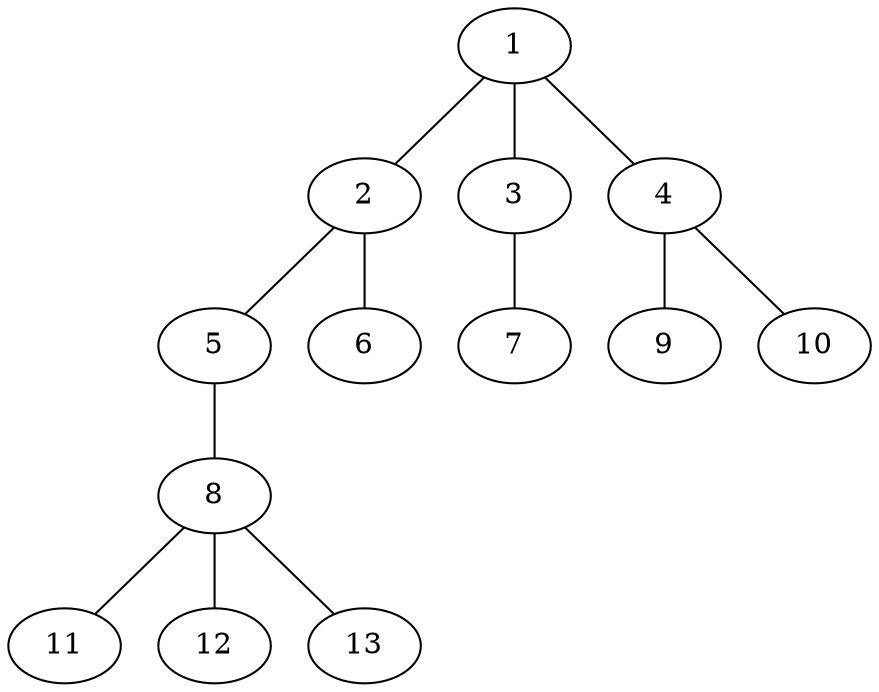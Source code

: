 graph molecule_551 {
	1	 [chem=C];
	2	 [chem=C];
	1 -- 2	 [valence=1];
	3	 [chem=C];
	1 -- 3	 [valence=1];
	4	 [chem=C];
	1 -- 4	 [valence=2];
	5	 [chem=O];
	2 -- 5	 [valence=1];
	6	 [chem=O];
	2 -- 6	 [valence=2];
	7	 [chem=N];
	3 -- 7	 [valence=3];
	9	 [chem=H];
	4 -- 9	 [valence=1];
	10	 [chem=H];
	4 -- 10	 [valence=1];
	8	 [chem=C];
	5 -- 8	 [valence=1];
	11	 [chem=H];
	8 -- 11	 [valence=1];
	12	 [chem=H];
	8 -- 12	 [valence=1];
	13	 [chem=H];
	8 -- 13	 [valence=1];
}
